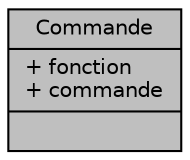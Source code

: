 digraph "Commande"
{
  edge [fontname="Helvetica",fontsize="10",labelfontname="Helvetica",labelfontsize="10"];
  node [fontname="Helvetica",fontsize="10",shape=record];
  Node1 [label="{Commande\n|+ fonction\l+ commande\l|}",height=0.2,width=0.4,color="black", fillcolor="grey75", style="filled", fontcolor="black"];
}
